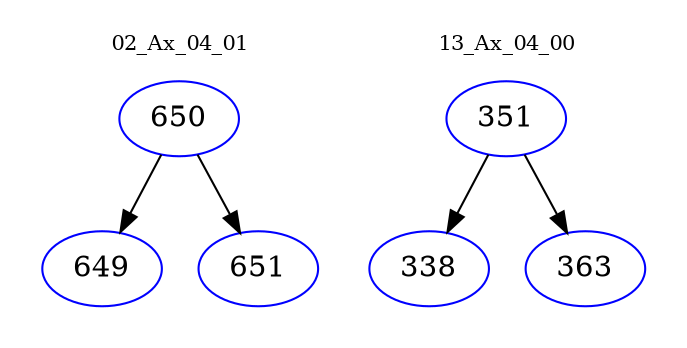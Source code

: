 digraph{
subgraph cluster_0 {
color = white
label = "02_Ax_04_01";
fontsize=10;
T0_650 [label="650", color="blue"]
T0_650 -> T0_649 [color="black"]
T0_649 [label="649", color="blue"]
T0_650 -> T0_651 [color="black"]
T0_651 [label="651", color="blue"]
}
subgraph cluster_1 {
color = white
label = "13_Ax_04_00";
fontsize=10;
T1_351 [label="351", color="blue"]
T1_351 -> T1_338 [color="black"]
T1_338 [label="338", color="blue"]
T1_351 -> T1_363 [color="black"]
T1_363 [label="363", color="blue"]
}
}
